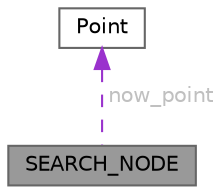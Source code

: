 digraph "SEARCH_NODE"
{
 // LATEX_PDF_SIZE
  bgcolor="transparent";
  edge [fontname=Helvetica,fontsize=10,labelfontname=Helvetica,labelfontsize=10];
  node [fontname=Helvetica,fontsize=10,shape=box,height=0.2,width=0.4];
  Node1 [id="Node000001",label="SEARCH_NODE",height=0.2,width=0.4,color="gray40", fillcolor="grey60", style="filled", fontcolor="black",tooltip="迷路探索用のノード"];
  Node2 -> Node1 [id="edge1_Node000001_Node000002",dir="back",color="darkorchid3",style="dashed",tooltip=" ",label=" now_point",fontcolor="grey" ];
  Node2 [id="Node000002",label="Point",height=0.2,width=0.4,color="gray40", fillcolor="white", style="filled",URL="$struct_point.html",tooltip="座標表示"];
}
